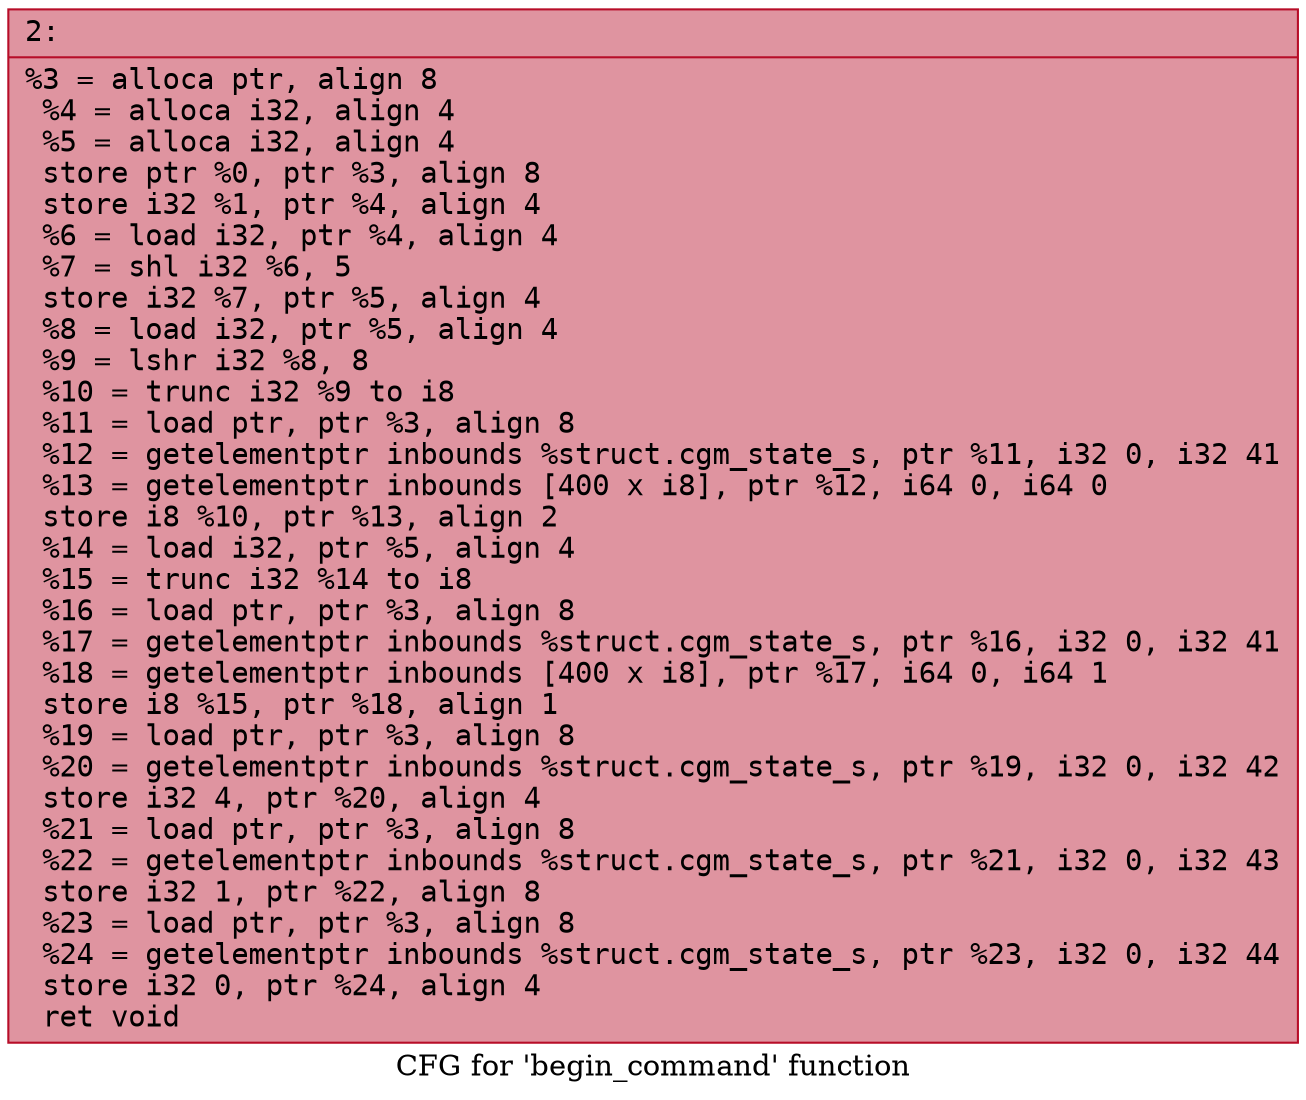 digraph "CFG for 'begin_command' function" {
	label="CFG for 'begin_command' function";

	Node0x6000024c5540 [shape=record,color="#b70d28ff", style=filled, fillcolor="#b70d2870" fontname="Courier",label="{2:\l|  %3 = alloca ptr, align 8\l  %4 = alloca i32, align 4\l  %5 = alloca i32, align 4\l  store ptr %0, ptr %3, align 8\l  store i32 %1, ptr %4, align 4\l  %6 = load i32, ptr %4, align 4\l  %7 = shl i32 %6, 5\l  store i32 %7, ptr %5, align 4\l  %8 = load i32, ptr %5, align 4\l  %9 = lshr i32 %8, 8\l  %10 = trunc i32 %9 to i8\l  %11 = load ptr, ptr %3, align 8\l  %12 = getelementptr inbounds %struct.cgm_state_s, ptr %11, i32 0, i32 41\l  %13 = getelementptr inbounds [400 x i8], ptr %12, i64 0, i64 0\l  store i8 %10, ptr %13, align 2\l  %14 = load i32, ptr %5, align 4\l  %15 = trunc i32 %14 to i8\l  %16 = load ptr, ptr %3, align 8\l  %17 = getelementptr inbounds %struct.cgm_state_s, ptr %16, i32 0, i32 41\l  %18 = getelementptr inbounds [400 x i8], ptr %17, i64 0, i64 1\l  store i8 %15, ptr %18, align 1\l  %19 = load ptr, ptr %3, align 8\l  %20 = getelementptr inbounds %struct.cgm_state_s, ptr %19, i32 0, i32 42\l  store i32 4, ptr %20, align 4\l  %21 = load ptr, ptr %3, align 8\l  %22 = getelementptr inbounds %struct.cgm_state_s, ptr %21, i32 0, i32 43\l  store i32 1, ptr %22, align 8\l  %23 = load ptr, ptr %3, align 8\l  %24 = getelementptr inbounds %struct.cgm_state_s, ptr %23, i32 0, i32 44\l  store i32 0, ptr %24, align 4\l  ret void\l}"];
}

